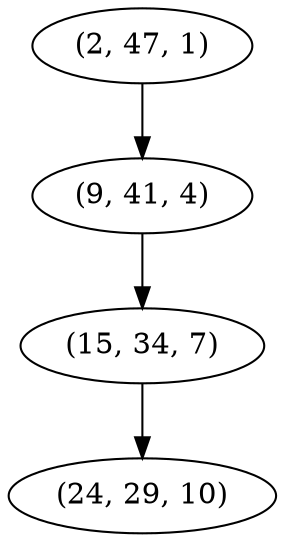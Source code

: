 digraph tree {
    "(2, 47, 1)";
    "(9, 41, 4)";
    "(15, 34, 7)";
    "(24, 29, 10)";
    "(2, 47, 1)" -> "(9, 41, 4)";
    "(9, 41, 4)" -> "(15, 34, 7)";
    "(15, 34, 7)" -> "(24, 29, 10)";
}
